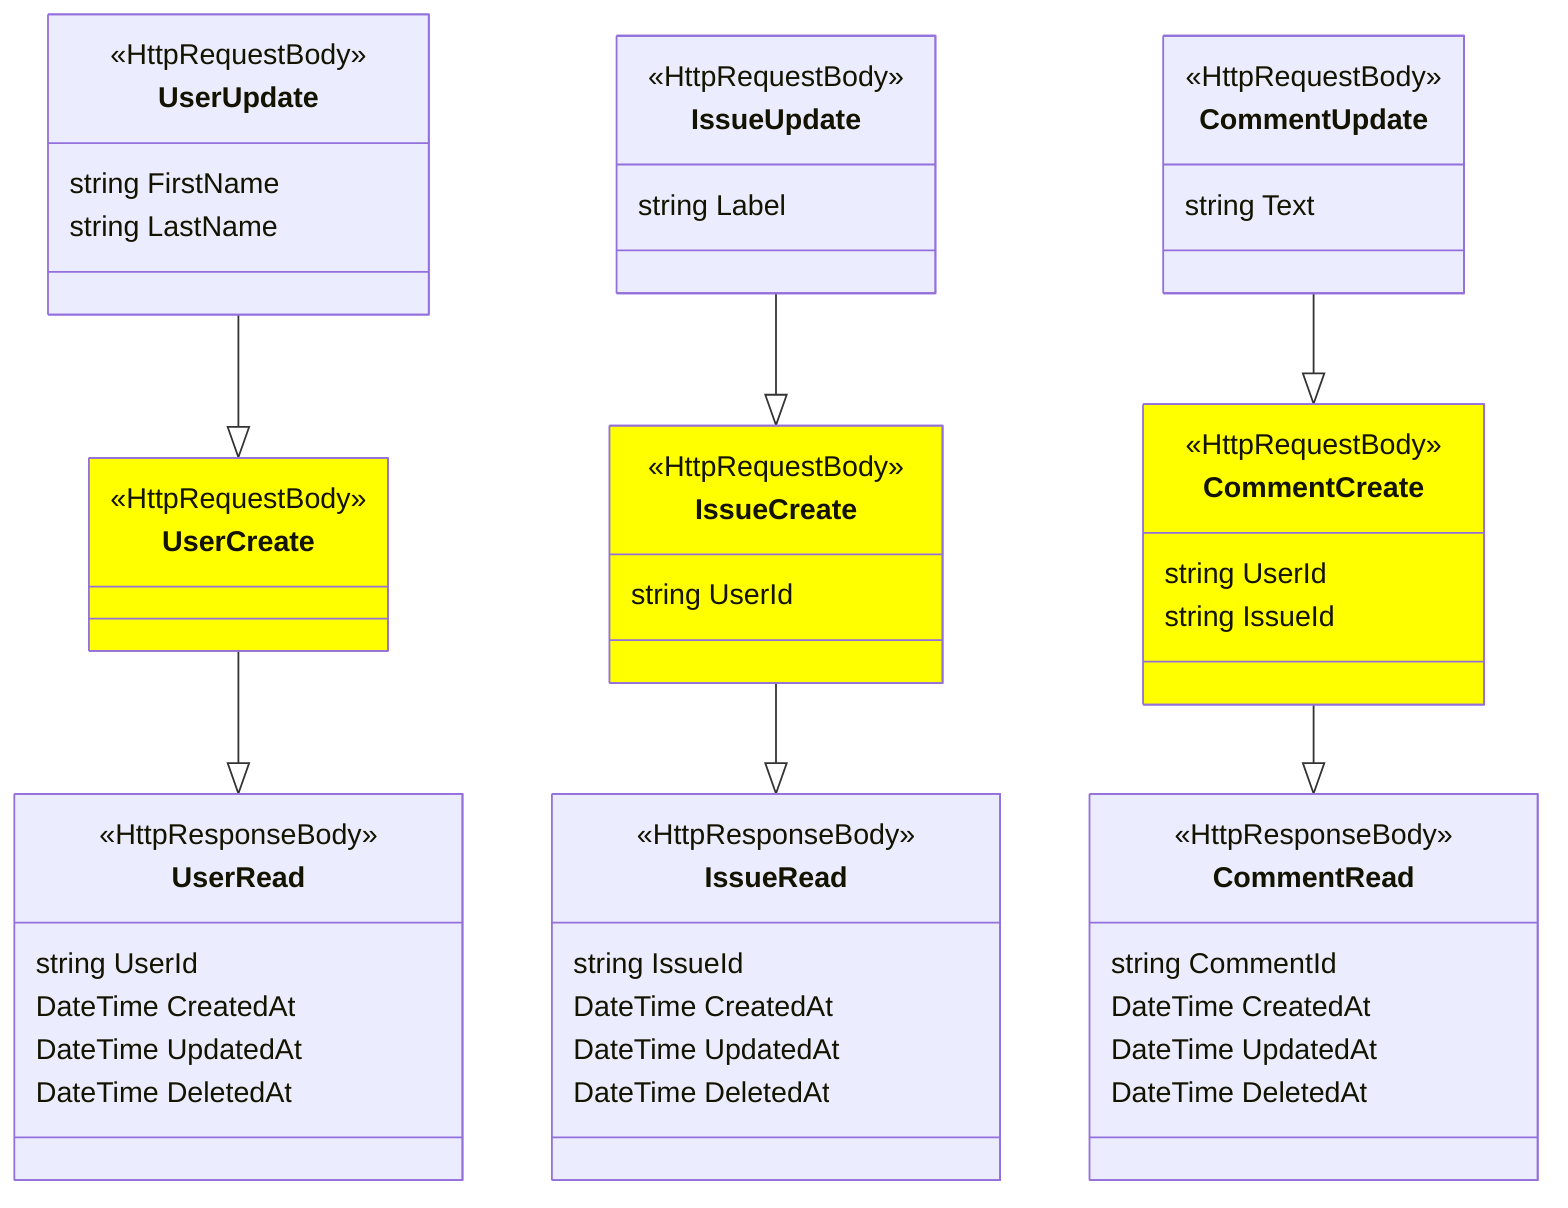 classDiagram

    direction BT

    class UserRead {
        <<HttpResponseBody>>
        string UserId
        DateTime CreatedAt
        DateTime UpdatedAt
        DateTime DeletedAt
    }
    class UserCreate {
        <<HttpRequestBody>>
    }
    class UserUpdate {
        <<HttpRequestBody>>
        string FirstName
        string LastName
    }

    UserRead <|-- UserCreate
    UserCreate <|-- UserUpdate

    class IssueRead {
        <<HttpResponseBody>>
        string IssueId
        DateTime CreatedAt
        DateTime UpdatedAt
        DateTime DeletedAt
    }
    class IssueCreate {
        <<HttpRequestBody>>
        string UserId
    }
    class IssueUpdate {
        <<HttpRequestBody>>
        string Label
    }

    IssueRead <|-- IssueCreate
    IssueCreate <|-- IssueUpdate

    class CommentRead {
        <<HttpResponseBody>>
        string CommentId
        DateTime CreatedAt
        DateTime UpdatedAt
        DateTime DeletedAt
    }
    class CommentCreate {
        <<HttpRequestBody>>
        string UserId
        string IssueId
    }
    class CommentUpdate {
        <<HttpRequestBody>>
        string Text
    }

    CommentRead <|-- CommentCreate
    CommentCreate <|-- CommentUpdate

    style UserCreate fill:yellow
    style IssueCreate fill:yellow
    style CommentCreate fill:yellow